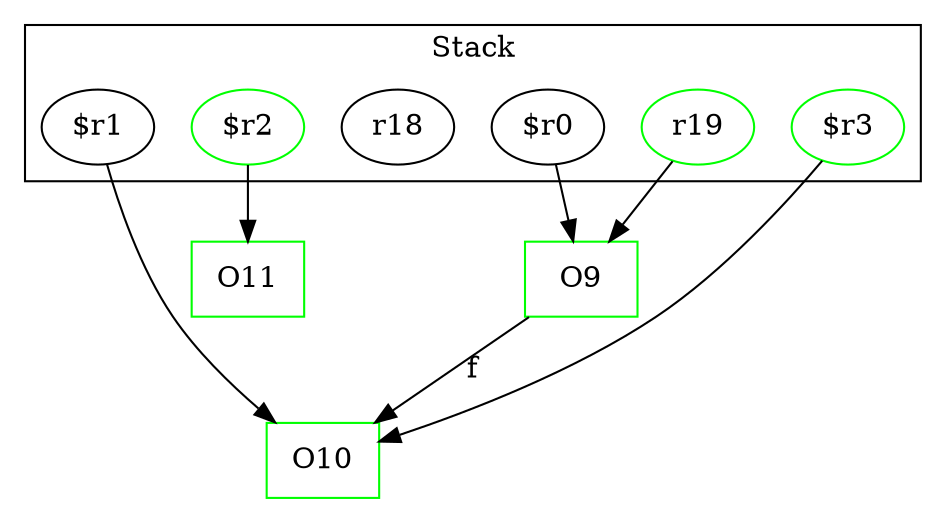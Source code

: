 digraph sample {
  rankDir="LR";
  subgraph cluster_0 {
    label="Stack"
    "$r1"; "$r2"; "$r0"; "r18"; "r19"; "$r3"; 
  }
  "$r1" -> { O10 };
  "$r2" -> { O11 };
  "$r0" -> { O9 };
  "r18" -> { };
  "r19" -> { O9 };
  "$r3" -> { O10 };
  O9[shape=box];
  O11[shape=box];
  O10[shape=box];
  O9 -> O10[label="f", weight="0.2"]
  "$r2"[color="green"];
  "r19"[color="green"];
  O9[color="green"];
  O11[color="green"];
  "$r3"[color="green"];
  O10[color="green"];
}
